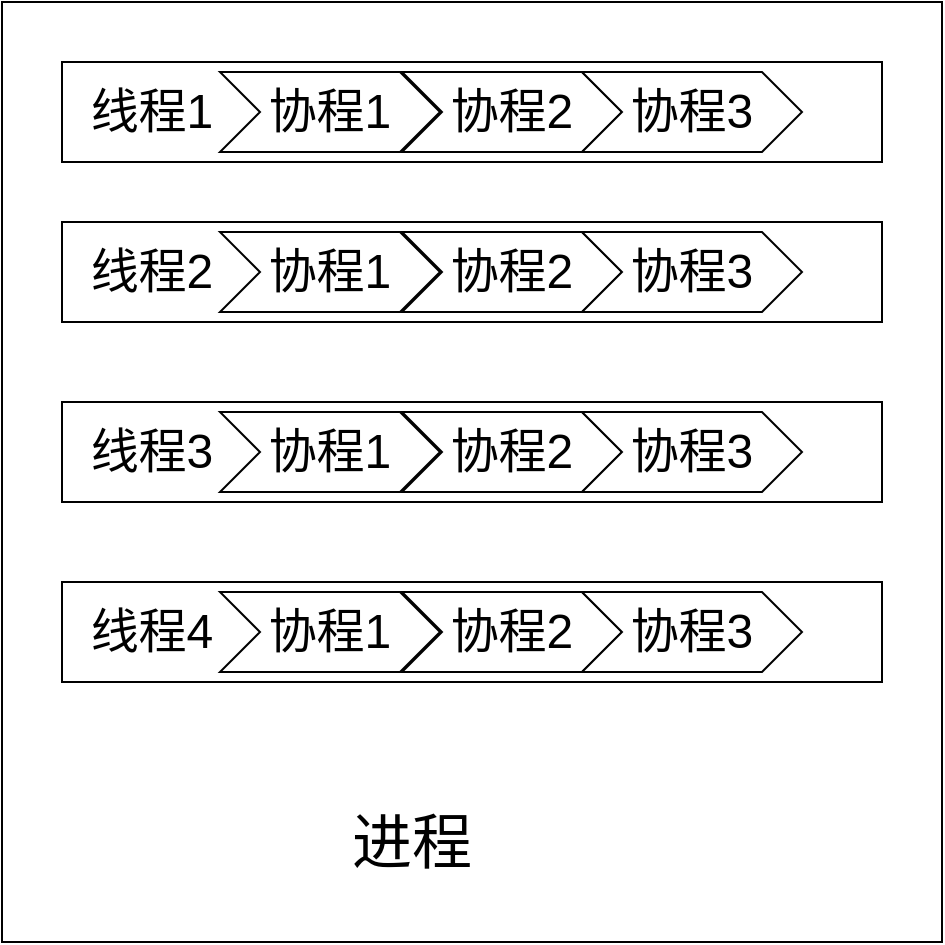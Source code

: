 <mxfile version="13.7.5" type="github">
  <diagram id="9TIolugtOC5U93OiDPQ6" name="第 1 页">
    <mxGraphModel dx="868" dy="394" grid="1" gridSize="10" guides="1" tooltips="1" connect="1" arrows="1" fold="1" page="1" pageScale="1" pageWidth="827" pageHeight="1169" math="0" shadow="0">
      <root>
        <mxCell id="0" />
        <mxCell id="1" parent="0" />
        <mxCell id="ImfXRq7A5utKCSKGuCCQ-1" value="" style="whiteSpace=wrap;html=1;aspect=fixed;" vertex="1" parent="1">
          <mxGeometry x="250" y="50" width="470" height="470" as="geometry" />
        </mxCell>
        <mxCell id="ImfXRq7A5utKCSKGuCCQ-3" value="&lt;font style=&quot;font-size: 30px&quot;&gt;进程&lt;/font&gt;" style="text;html=1;strokeColor=none;fillColor=none;align=center;verticalAlign=middle;whiteSpace=wrap;rounded=0;" vertex="1" parent="1">
          <mxGeometry x="370" y="450" width="170" height="40" as="geometry" />
        </mxCell>
        <mxCell id="ImfXRq7A5utKCSKGuCCQ-4" value="" style="rounded=0;whiteSpace=wrap;html=1;" vertex="1" parent="1">
          <mxGeometry x="280" y="80" width="410" height="50" as="geometry" />
        </mxCell>
        <mxCell id="ImfXRq7A5utKCSKGuCCQ-5" value="&lt;font style=&quot;font-size: 24px&quot;&gt;线程1&lt;/font&gt;" style="text;html=1;strokeColor=none;fillColor=none;align=center;verticalAlign=middle;whiteSpace=wrap;rounded=0;" vertex="1" parent="1">
          <mxGeometry x="290" y="95" width="70" height="20" as="geometry" />
        </mxCell>
        <mxCell id="ImfXRq7A5utKCSKGuCCQ-7" value="&lt;font style=&quot;font-size: 24px&quot;&gt;协程1&lt;/font&gt;" style="shape=step;perimeter=stepPerimeter;whiteSpace=wrap;html=1;fixedSize=1;" vertex="1" parent="1">
          <mxGeometry x="359" y="85" width="110" height="40" as="geometry" />
        </mxCell>
        <mxCell id="ImfXRq7A5utKCSKGuCCQ-8" value="&lt;font style=&quot;font-size: 24px&quot;&gt;协程2&lt;/font&gt;" style="shape=step;perimeter=stepPerimeter;whiteSpace=wrap;html=1;fixedSize=1;" vertex="1" parent="1">
          <mxGeometry x="450" y="85" width="110" height="40" as="geometry" />
        </mxCell>
        <mxCell id="ImfXRq7A5utKCSKGuCCQ-9" value="&lt;font style=&quot;font-size: 24px&quot;&gt;协程3&lt;/font&gt;" style="shape=step;perimeter=stepPerimeter;whiteSpace=wrap;html=1;fixedSize=1;" vertex="1" parent="1">
          <mxGeometry x="540" y="85" width="110" height="40" as="geometry" />
        </mxCell>
        <mxCell id="ImfXRq7A5utKCSKGuCCQ-14" value="" style="rounded=0;whiteSpace=wrap;html=1;" vertex="1" parent="1">
          <mxGeometry x="280" y="160" width="410" height="50" as="geometry" />
        </mxCell>
        <mxCell id="ImfXRq7A5utKCSKGuCCQ-15" value="&lt;font style=&quot;font-size: 24px&quot;&gt;线程2&lt;/font&gt;" style="text;html=1;strokeColor=none;fillColor=none;align=center;verticalAlign=middle;whiteSpace=wrap;rounded=0;" vertex="1" parent="1">
          <mxGeometry x="290" y="175" width="70" height="20" as="geometry" />
        </mxCell>
        <mxCell id="ImfXRq7A5utKCSKGuCCQ-16" value="&lt;font style=&quot;font-size: 24px&quot;&gt;协程1&lt;/font&gt;" style="shape=step;perimeter=stepPerimeter;whiteSpace=wrap;html=1;fixedSize=1;" vertex="1" parent="1">
          <mxGeometry x="359" y="165" width="110" height="40" as="geometry" />
        </mxCell>
        <mxCell id="ImfXRq7A5utKCSKGuCCQ-17" value="&lt;font style=&quot;font-size: 24px&quot;&gt;协程2&lt;/font&gt;" style="shape=step;perimeter=stepPerimeter;whiteSpace=wrap;html=1;fixedSize=1;" vertex="1" parent="1">
          <mxGeometry x="450" y="165" width="110" height="40" as="geometry" />
        </mxCell>
        <mxCell id="ImfXRq7A5utKCSKGuCCQ-18" value="&lt;font style=&quot;font-size: 24px&quot;&gt;协程3&lt;/font&gt;" style="shape=step;perimeter=stepPerimeter;whiteSpace=wrap;html=1;fixedSize=1;" vertex="1" parent="1">
          <mxGeometry x="540" y="165" width="110" height="40" as="geometry" />
        </mxCell>
        <mxCell id="ImfXRq7A5utKCSKGuCCQ-19" value="" style="rounded=0;whiteSpace=wrap;html=1;" vertex="1" parent="1">
          <mxGeometry x="280" y="250" width="410" height="50" as="geometry" />
        </mxCell>
        <mxCell id="ImfXRq7A5utKCSKGuCCQ-20" value="&lt;font style=&quot;font-size: 24px&quot;&gt;线程3&lt;/font&gt;" style="text;html=1;strokeColor=none;fillColor=none;align=center;verticalAlign=middle;whiteSpace=wrap;rounded=0;" vertex="1" parent="1">
          <mxGeometry x="290" y="265" width="70" height="20" as="geometry" />
        </mxCell>
        <mxCell id="ImfXRq7A5utKCSKGuCCQ-21" value="&lt;font style=&quot;font-size: 24px&quot;&gt;协程1&lt;/font&gt;" style="shape=step;perimeter=stepPerimeter;whiteSpace=wrap;html=1;fixedSize=1;" vertex="1" parent="1">
          <mxGeometry x="359" y="255" width="110" height="40" as="geometry" />
        </mxCell>
        <mxCell id="ImfXRq7A5utKCSKGuCCQ-22" value="&lt;font style=&quot;font-size: 24px&quot;&gt;协程2&lt;/font&gt;" style="shape=step;perimeter=stepPerimeter;whiteSpace=wrap;html=1;fixedSize=1;" vertex="1" parent="1">
          <mxGeometry x="450" y="255" width="110" height="40" as="geometry" />
        </mxCell>
        <mxCell id="ImfXRq7A5utKCSKGuCCQ-23" value="&lt;font style=&quot;font-size: 24px&quot;&gt;协程3&lt;/font&gt;" style="shape=step;perimeter=stepPerimeter;whiteSpace=wrap;html=1;fixedSize=1;" vertex="1" parent="1">
          <mxGeometry x="540" y="255" width="110" height="40" as="geometry" />
        </mxCell>
        <mxCell id="ImfXRq7A5utKCSKGuCCQ-24" value="" style="rounded=0;whiteSpace=wrap;html=1;" vertex="1" parent="1">
          <mxGeometry x="280" y="340" width="410" height="50" as="geometry" />
        </mxCell>
        <mxCell id="ImfXRq7A5utKCSKGuCCQ-25" value="&lt;font style=&quot;font-size: 24px&quot;&gt;线程4&lt;/font&gt;" style="text;html=1;strokeColor=none;fillColor=none;align=center;verticalAlign=middle;whiteSpace=wrap;rounded=0;" vertex="1" parent="1">
          <mxGeometry x="290" y="355" width="70" height="20" as="geometry" />
        </mxCell>
        <mxCell id="ImfXRq7A5utKCSKGuCCQ-26" value="&lt;font style=&quot;font-size: 24px&quot;&gt;协程1&lt;/font&gt;" style="shape=step;perimeter=stepPerimeter;whiteSpace=wrap;html=1;fixedSize=1;" vertex="1" parent="1">
          <mxGeometry x="359" y="345" width="110" height="40" as="geometry" />
        </mxCell>
        <mxCell id="ImfXRq7A5utKCSKGuCCQ-27" value="&lt;font style=&quot;font-size: 24px&quot;&gt;协程2&lt;/font&gt;" style="shape=step;perimeter=stepPerimeter;whiteSpace=wrap;html=1;fixedSize=1;" vertex="1" parent="1">
          <mxGeometry x="450" y="345" width="110" height="40" as="geometry" />
        </mxCell>
        <mxCell id="ImfXRq7A5utKCSKGuCCQ-28" value="&lt;font style=&quot;font-size: 24px&quot;&gt;协程3&lt;/font&gt;" style="shape=step;perimeter=stepPerimeter;whiteSpace=wrap;html=1;fixedSize=1;" vertex="1" parent="1">
          <mxGeometry x="540" y="345" width="110" height="40" as="geometry" />
        </mxCell>
      </root>
    </mxGraphModel>
  </diagram>
</mxfile>
